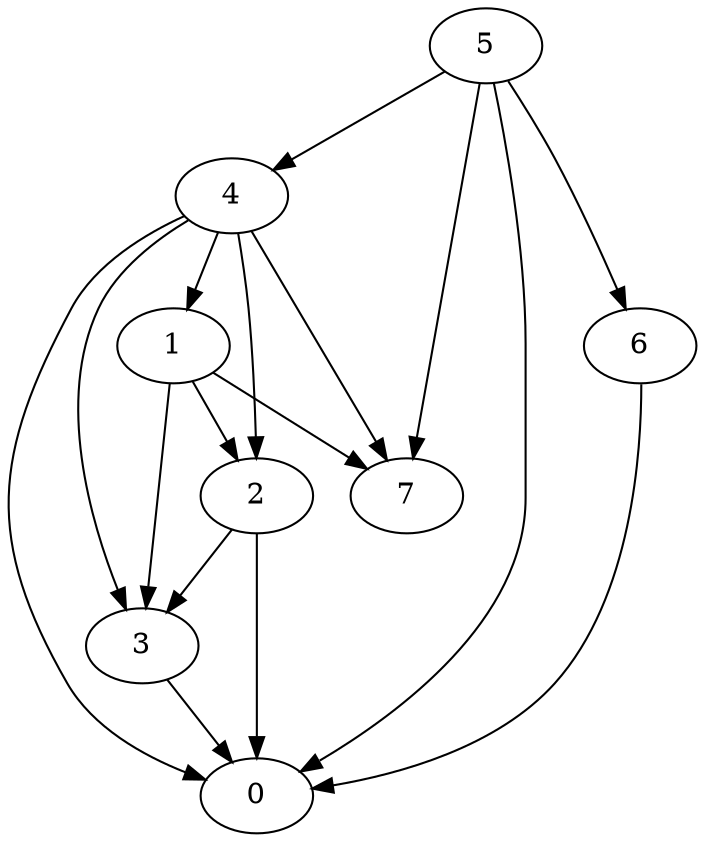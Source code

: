 strict digraph  {
	0	 [pos="0.714274040319,5.01410941774"];
	1	 [pos="0.356314860828,2.008584941"];
	2	 [pos="0.571741720757,3.01072522779"];
	1 -> 2;
	3	 [pos="0.582035217198,4.01180722465"];
	1 -> 3;
	7	 [pos="0.0,3.03053979493"];
	1 -> 7;
	2 -> 0;
	2 -> 3;
	3 -> 0;
	4	 [pos="0.551114814862,1.00462705956"];
	4 -> 0;
	4 -> 1;
	4 -> 2;
	4 -> 3;
	4 -> 7;
	5	 [pos="0.574783772137,0.0"];
	5 -> 0;
	5 -> 4;
	6	 [pos="1.23519803965,2.46047149338"];
	5 -> 6;
	5 -> 7;
	6 -> 0;
}

